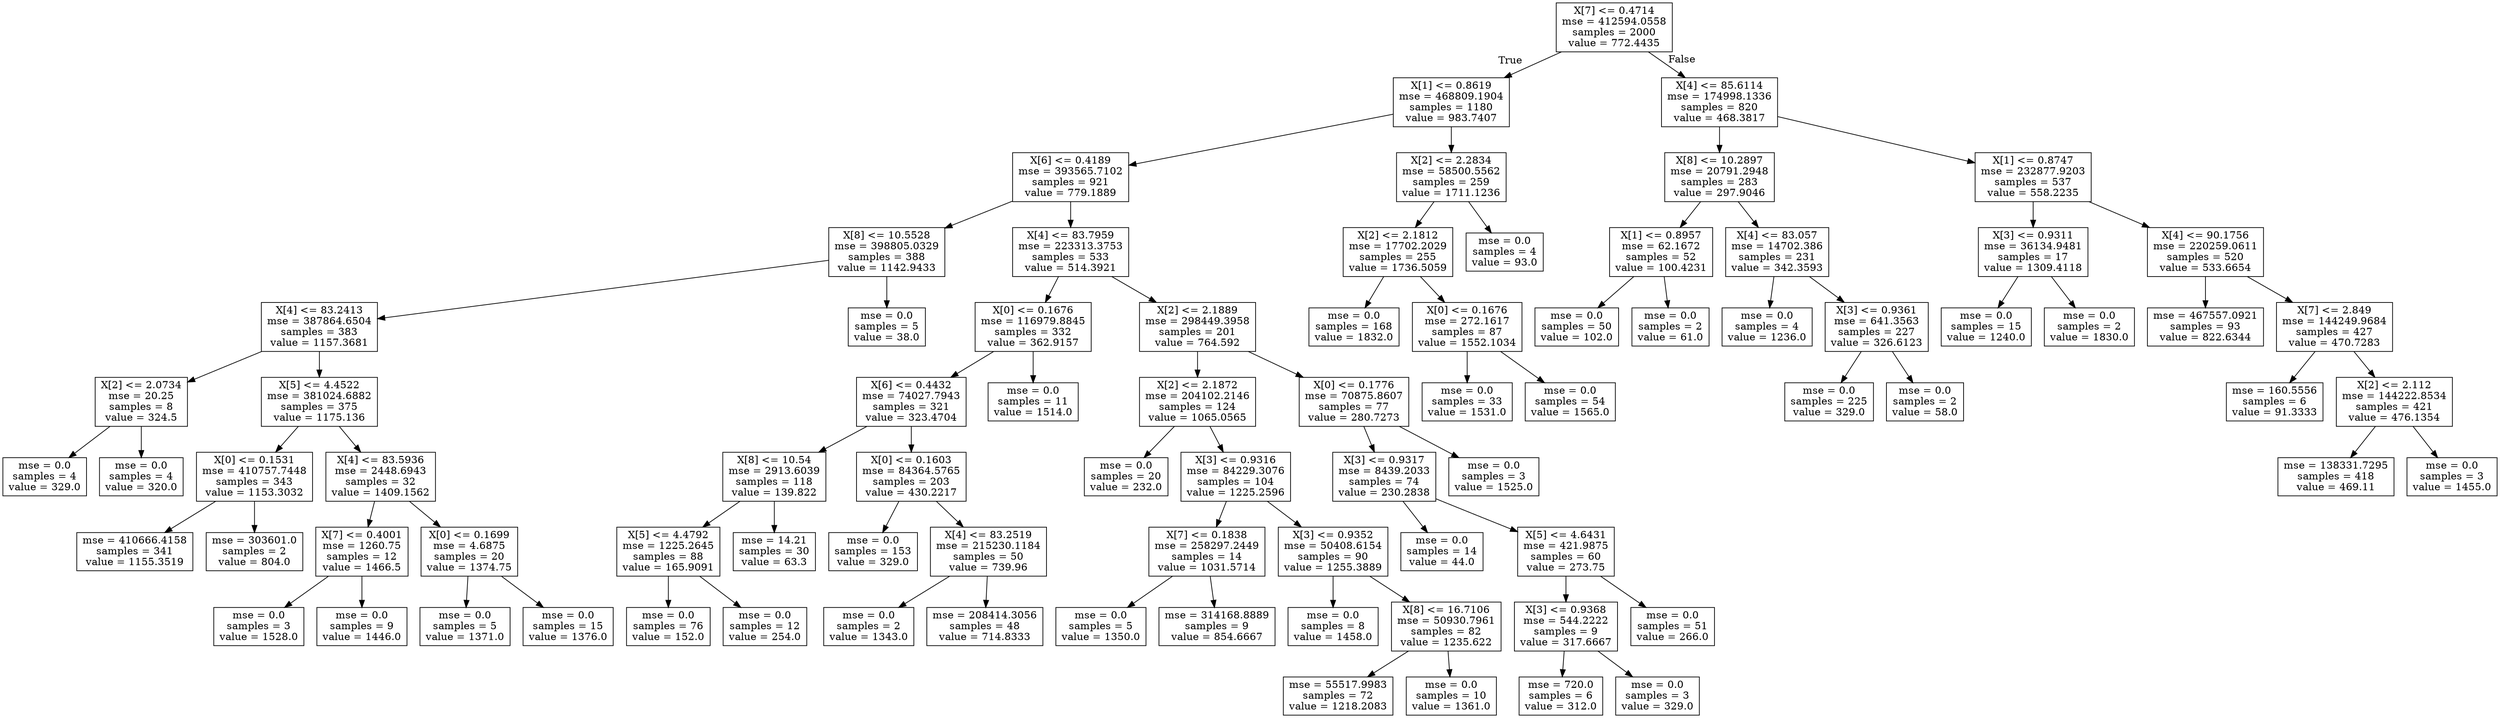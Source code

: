 digraph Tree {
node [shape=box] ;
0 [label="X[7] <= 0.4714\nmse = 412594.0558\nsamples = 2000\nvalue = 772.4435"] ;
1 [label="X[1] <= 0.8619\nmse = 468809.1904\nsamples = 1180\nvalue = 983.7407"] ;
0 -> 1 [labeldistance=2.5, labelangle=45, headlabel="True"] ;
2 [label="X[6] <= 0.4189\nmse = 393565.7102\nsamples = 921\nvalue = 779.1889"] ;
1 -> 2 ;
3 [label="X[8] <= 10.5528\nmse = 398805.0329\nsamples = 388\nvalue = 1142.9433"] ;
2 -> 3 ;
4 [label="X[4] <= 83.2413\nmse = 387864.6504\nsamples = 383\nvalue = 1157.3681"] ;
3 -> 4 ;
5 [label="X[2] <= 2.0734\nmse = 20.25\nsamples = 8\nvalue = 324.5"] ;
4 -> 5 ;
6 [label="mse = 0.0\nsamples = 4\nvalue = 329.0"] ;
5 -> 6 ;
7 [label="mse = 0.0\nsamples = 4\nvalue = 320.0"] ;
5 -> 7 ;
8 [label="X[5] <= 4.4522\nmse = 381024.6882\nsamples = 375\nvalue = 1175.136"] ;
4 -> 8 ;
9 [label="X[0] <= 0.1531\nmse = 410757.7448\nsamples = 343\nvalue = 1153.3032"] ;
8 -> 9 ;
10 [label="mse = 410666.4158\nsamples = 341\nvalue = 1155.3519"] ;
9 -> 10 ;
11 [label="mse = 303601.0\nsamples = 2\nvalue = 804.0"] ;
9 -> 11 ;
12 [label="X[4] <= 83.5936\nmse = 2448.6943\nsamples = 32\nvalue = 1409.1562"] ;
8 -> 12 ;
13 [label="X[7] <= 0.4001\nmse = 1260.75\nsamples = 12\nvalue = 1466.5"] ;
12 -> 13 ;
14 [label="mse = 0.0\nsamples = 3\nvalue = 1528.0"] ;
13 -> 14 ;
15 [label="mse = 0.0\nsamples = 9\nvalue = 1446.0"] ;
13 -> 15 ;
16 [label="X[0] <= 0.1699\nmse = 4.6875\nsamples = 20\nvalue = 1374.75"] ;
12 -> 16 ;
17 [label="mse = 0.0\nsamples = 5\nvalue = 1371.0"] ;
16 -> 17 ;
18 [label="mse = 0.0\nsamples = 15\nvalue = 1376.0"] ;
16 -> 18 ;
19 [label="mse = 0.0\nsamples = 5\nvalue = 38.0"] ;
3 -> 19 ;
20 [label="X[4] <= 83.7959\nmse = 223313.3753\nsamples = 533\nvalue = 514.3921"] ;
2 -> 20 ;
21 [label="X[0] <= 0.1676\nmse = 116979.8845\nsamples = 332\nvalue = 362.9157"] ;
20 -> 21 ;
22 [label="X[6] <= 0.4432\nmse = 74027.7943\nsamples = 321\nvalue = 323.4704"] ;
21 -> 22 ;
23 [label="X[8] <= 10.54\nmse = 2913.6039\nsamples = 118\nvalue = 139.822"] ;
22 -> 23 ;
24 [label="X[5] <= 4.4792\nmse = 1225.2645\nsamples = 88\nvalue = 165.9091"] ;
23 -> 24 ;
25 [label="mse = 0.0\nsamples = 76\nvalue = 152.0"] ;
24 -> 25 ;
26 [label="mse = 0.0\nsamples = 12\nvalue = 254.0"] ;
24 -> 26 ;
27 [label="mse = 14.21\nsamples = 30\nvalue = 63.3"] ;
23 -> 27 ;
28 [label="X[0] <= 0.1603\nmse = 84364.5765\nsamples = 203\nvalue = 430.2217"] ;
22 -> 28 ;
29 [label="mse = 0.0\nsamples = 153\nvalue = 329.0"] ;
28 -> 29 ;
30 [label="X[4] <= 83.2519\nmse = 215230.1184\nsamples = 50\nvalue = 739.96"] ;
28 -> 30 ;
31 [label="mse = 0.0\nsamples = 2\nvalue = 1343.0"] ;
30 -> 31 ;
32 [label="mse = 208414.3056\nsamples = 48\nvalue = 714.8333"] ;
30 -> 32 ;
33 [label="mse = 0.0\nsamples = 11\nvalue = 1514.0"] ;
21 -> 33 ;
34 [label="X[2] <= 2.1889\nmse = 298449.3958\nsamples = 201\nvalue = 764.592"] ;
20 -> 34 ;
35 [label="X[2] <= 2.1872\nmse = 204102.2146\nsamples = 124\nvalue = 1065.0565"] ;
34 -> 35 ;
36 [label="mse = 0.0\nsamples = 20\nvalue = 232.0"] ;
35 -> 36 ;
37 [label="X[3] <= 0.9316\nmse = 84229.3076\nsamples = 104\nvalue = 1225.2596"] ;
35 -> 37 ;
38 [label="X[7] <= 0.1838\nmse = 258297.2449\nsamples = 14\nvalue = 1031.5714"] ;
37 -> 38 ;
39 [label="mse = 0.0\nsamples = 5\nvalue = 1350.0"] ;
38 -> 39 ;
40 [label="mse = 314168.8889\nsamples = 9\nvalue = 854.6667"] ;
38 -> 40 ;
41 [label="X[3] <= 0.9352\nmse = 50408.6154\nsamples = 90\nvalue = 1255.3889"] ;
37 -> 41 ;
42 [label="mse = 0.0\nsamples = 8\nvalue = 1458.0"] ;
41 -> 42 ;
43 [label="X[8] <= 16.7106\nmse = 50930.7961\nsamples = 82\nvalue = 1235.622"] ;
41 -> 43 ;
44 [label="mse = 55517.9983\nsamples = 72\nvalue = 1218.2083"] ;
43 -> 44 ;
45 [label="mse = 0.0\nsamples = 10\nvalue = 1361.0"] ;
43 -> 45 ;
46 [label="X[0] <= 0.1776\nmse = 70875.8607\nsamples = 77\nvalue = 280.7273"] ;
34 -> 46 ;
47 [label="X[3] <= 0.9317\nmse = 8439.2033\nsamples = 74\nvalue = 230.2838"] ;
46 -> 47 ;
48 [label="mse = 0.0\nsamples = 14\nvalue = 44.0"] ;
47 -> 48 ;
49 [label="X[5] <= 4.6431\nmse = 421.9875\nsamples = 60\nvalue = 273.75"] ;
47 -> 49 ;
50 [label="X[3] <= 0.9368\nmse = 544.2222\nsamples = 9\nvalue = 317.6667"] ;
49 -> 50 ;
51 [label="mse = 720.0\nsamples = 6\nvalue = 312.0"] ;
50 -> 51 ;
52 [label="mse = 0.0\nsamples = 3\nvalue = 329.0"] ;
50 -> 52 ;
53 [label="mse = 0.0\nsamples = 51\nvalue = 266.0"] ;
49 -> 53 ;
54 [label="mse = 0.0\nsamples = 3\nvalue = 1525.0"] ;
46 -> 54 ;
55 [label="X[2] <= 2.2834\nmse = 58500.5562\nsamples = 259\nvalue = 1711.1236"] ;
1 -> 55 ;
56 [label="X[2] <= 2.1812\nmse = 17702.2029\nsamples = 255\nvalue = 1736.5059"] ;
55 -> 56 ;
57 [label="mse = 0.0\nsamples = 168\nvalue = 1832.0"] ;
56 -> 57 ;
58 [label="X[0] <= 0.1676\nmse = 272.1617\nsamples = 87\nvalue = 1552.1034"] ;
56 -> 58 ;
59 [label="mse = 0.0\nsamples = 33\nvalue = 1531.0"] ;
58 -> 59 ;
60 [label="mse = 0.0\nsamples = 54\nvalue = 1565.0"] ;
58 -> 60 ;
61 [label="mse = 0.0\nsamples = 4\nvalue = 93.0"] ;
55 -> 61 ;
62 [label="X[4] <= 85.6114\nmse = 174998.1336\nsamples = 820\nvalue = 468.3817"] ;
0 -> 62 [labeldistance=2.5, labelangle=-45, headlabel="False"] ;
63 [label="X[8] <= 10.2897\nmse = 20791.2948\nsamples = 283\nvalue = 297.9046"] ;
62 -> 63 ;
64 [label="X[1] <= 0.8957\nmse = 62.1672\nsamples = 52\nvalue = 100.4231"] ;
63 -> 64 ;
65 [label="mse = 0.0\nsamples = 50\nvalue = 102.0"] ;
64 -> 65 ;
66 [label="mse = 0.0\nsamples = 2\nvalue = 61.0"] ;
64 -> 66 ;
67 [label="X[4] <= 83.057\nmse = 14702.386\nsamples = 231\nvalue = 342.3593"] ;
63 -> 67 ;
68 [label="mse = 0.0\nsamples = 4\nvalue = 1236.0"] ;
67 -> 68 ;
69 [label="X[3] <= 0.9361\nmse = 641.3563\nsamples = 227\nvalue = 326.6123"] ;
67 -> 69 ;
70 [label="mse = 0.0\nsamples = 225\nvalue = 329.0"] ;
69 -> 70 ;
71 [label="mse = 0.0\nsamples = 2\nvalue = 58.0"] ;
69 -> 71 ;
72 [label="X[1] <= 0.8747\nmse = 232877.9203\nsamples = 537\nvalue = 558.2235"] ;
62 -> 72 ;
73 [label="X[3] <= 0.9311\nmse = 36134.9481\nsamples = 17\nvalue = 1309.4118"] ;
72 -> 73 ;
74 [label="mse = 0.0\nsamples = 15\nvalue = 1240.0"] ;
73 -> 74 ;
75 [label="mse = 0.0\nsamples = 2\nvalue = 1830.0"] ;
73 -> 75 ;
76 [label="X[4] <= 90.1756\nmse = 220259.0611\nsamples = 520\nvalue = 533.6654"] ;
72 -> 76 ;
77 [label="mse = 467557.0921\nsamples = 93\nvalue = 822.6344"] ;
76 -> 77 ;
78 [label="X[7] <= 2.849\nmse = 144249.9684\nsamples = 427\nvalue = 470.7283"] ;
76 -> 78 ;
79 [label="mse = 160.5556\nsamples = 6\nvalue = 91.3333"] ;
78 -> 79 ;
80 [label="X[2] <= 2.112\nmse = 144222.8534\nsamples = 421\nvalue = 476.1354"] ;
78 -> 80 ;
81 [label="mse = 138331.7295\nsamples = 418\nvalue = 469.11"] ;
80 -> 81 ;
82 [label="mse = 0.0\nsamples = 3\nvalue = 1455.0"] ;
80 -> 82 ;
}